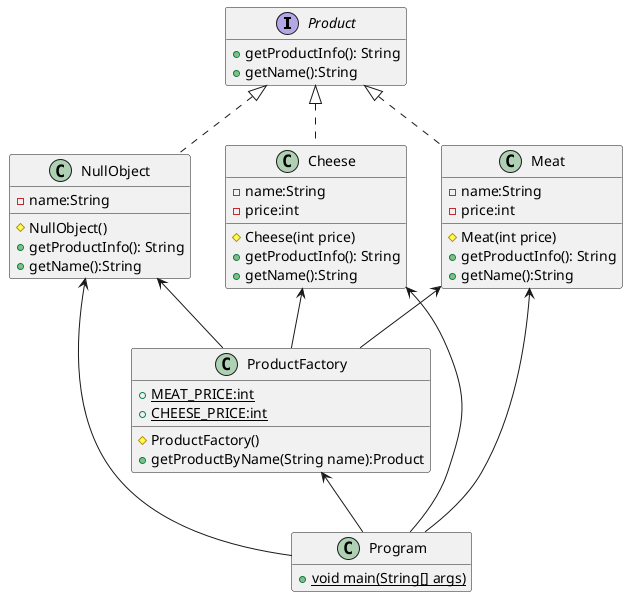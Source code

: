 @startuml
	 interface Product{
		+getProductInfo(): String
		+getName():String
	 }
	 hide Product fields
	 class Meat{
	 	-name:String
	 	-price:int
	 	#Meat(int price)
	 	+getProductInfo(): String
	 	+getName():String
	 }
	 
	 class Cheese{
	 	-name:String
	 	-price:int
	 	#Cheese(int price)
	 	+getProductInfo(): String
	 	+getName():String
	 }
	  class NullObject{
	 	-name:String
	  	#NullObject()
	 	+getProductInfo(): String
	 	+getName():String
	 }
	 class ProductFactory{
	 	#ProductFactory()
	 	+getProductByName(String name):Product
	 	+ {static}MEAT_PRICE:int
	 	+ {static}CHEESE_PRICE:int
	 }
	 class Program{
		+ {static} void main(String[] args)	 
	 }
	 hide Program fields
	 Product <|.. Meat
	 Product <|.. Cheese
	 Product <|.. NullObject
	 ProductFactory -up-> Meat
	 ProductFactory -up-> Cheese
	 ProductFactory -up-> NullObject
	 Program -up-> Meat
	 Program -up-> Cheese
	 Program -up-> NullObject
	 Program -up->ProductFactory
	 
	 
 @enduml
